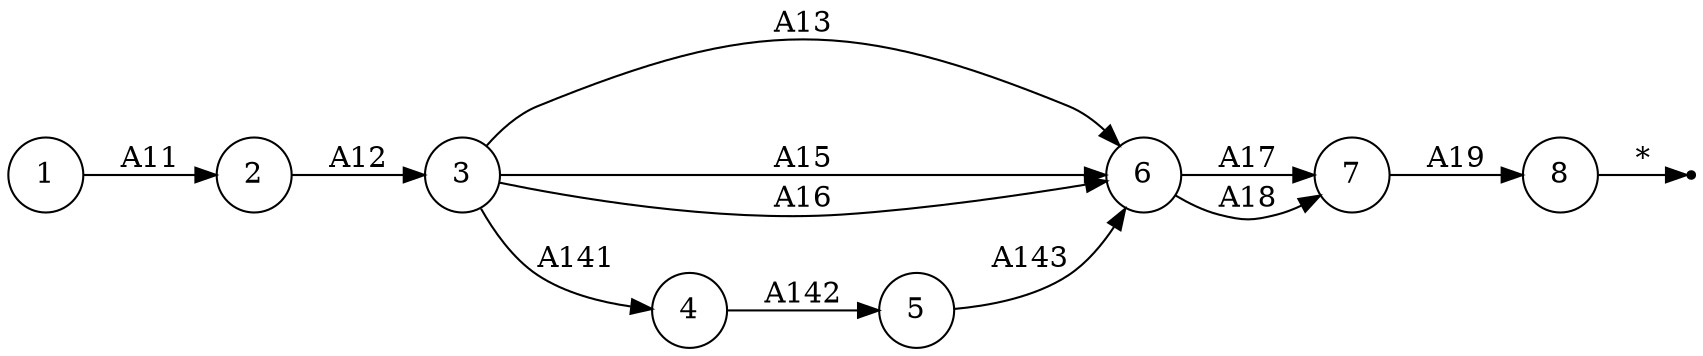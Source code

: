 digraph grafo_inicial {
	rankdir = LR;
	node [shape = point];
	9;
	node [shape = circle];
	1 -> 2 [label = "A11"];
	2 -> 3 [label = "A12"];
	3 -> 6 [label = "A13"];
	3 -> 4 [label = "A141"];
	3 -> 6 [label = "A15"];
	3 -> 6 [label = "A16"];
	4 -> 5 [label = "A142"];
	5 -> 6 [label = "A143"];
	6 -> 7 [label = "A17"];
	6 -> 7 [label = "A18"];
	7 -> 8 [label = "A19"];
	8 -> 9 [label = "*"];
}
